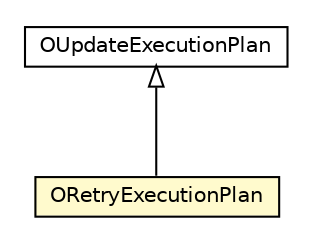 #!/usr/local/bin/dot
#
# Class diagram 
# Generated by UMLGraph version R5_6-24-gf6e263 (http://www.umlgraph.org/)
#

digraph G {
	edge [fontname="Helvetica",fontsize=10,labelfontname="Helvetica",labelfontsize=10];
	node [fontname="Helvetica",fontsize=10,shape=plaintext];
	nodesep=0.25;
	ranksep=0.5;
	// com.orientechnologies.orient.core.sql.executor.ORetryExecutionPlan
	c5608319 [label=<<table title="com.orientechnologies.orient.core.sql.executor.ORetryExecutionPlan" border="0" cellborder="1" cellspacing="0" cellpadding="2" port="p" bgcolor="lemonChiffon" href="./ORetryExecutionPlan.html">
		<tr><td><table border="0" cellspacing="0" cellpadding="1">
<tr><td align="center" balign="center"> ORetryExecutionPlan </td></tr>
		</table></td></tr>
		</table>>, URL="./ORetryExecutionPlan.html", fontname="Helvetica", fontcolor="black", fontsize=10.0];
	// com.orientechnologies.orient.core.sql.executor.OUpdateExecutionPlan
	c5608348 [label=<<table title="com.orientechnologies.orient.core.sql.executor.OUpdateExecutionPlan" border="0" cellborder="1" cellspacing="0" cellpadding="2" port="p" href="./OUpdateExecutionPlan.html">
		<tr><td><table border="0" cellspacing="0" cellpadding="1">
<tr><td align="center" balign="center"> OUpdateExecutionPlan </td></tr>
		</table></td></tr>
		</table>>, URL="./OUpdateExecutionPlan.html", fontname="Helvetica", fontcolor="black", fontsize=10.0];
	//com.orientechnologies.orient.core.sql.executor.ORetryExecutionPlan extends com.orientechnologies.orient.core.sql.executor.OUpdateExecutionPlan
	c5608348:p -> c5608319:p [dir=back,arrowtail=empty];
}

